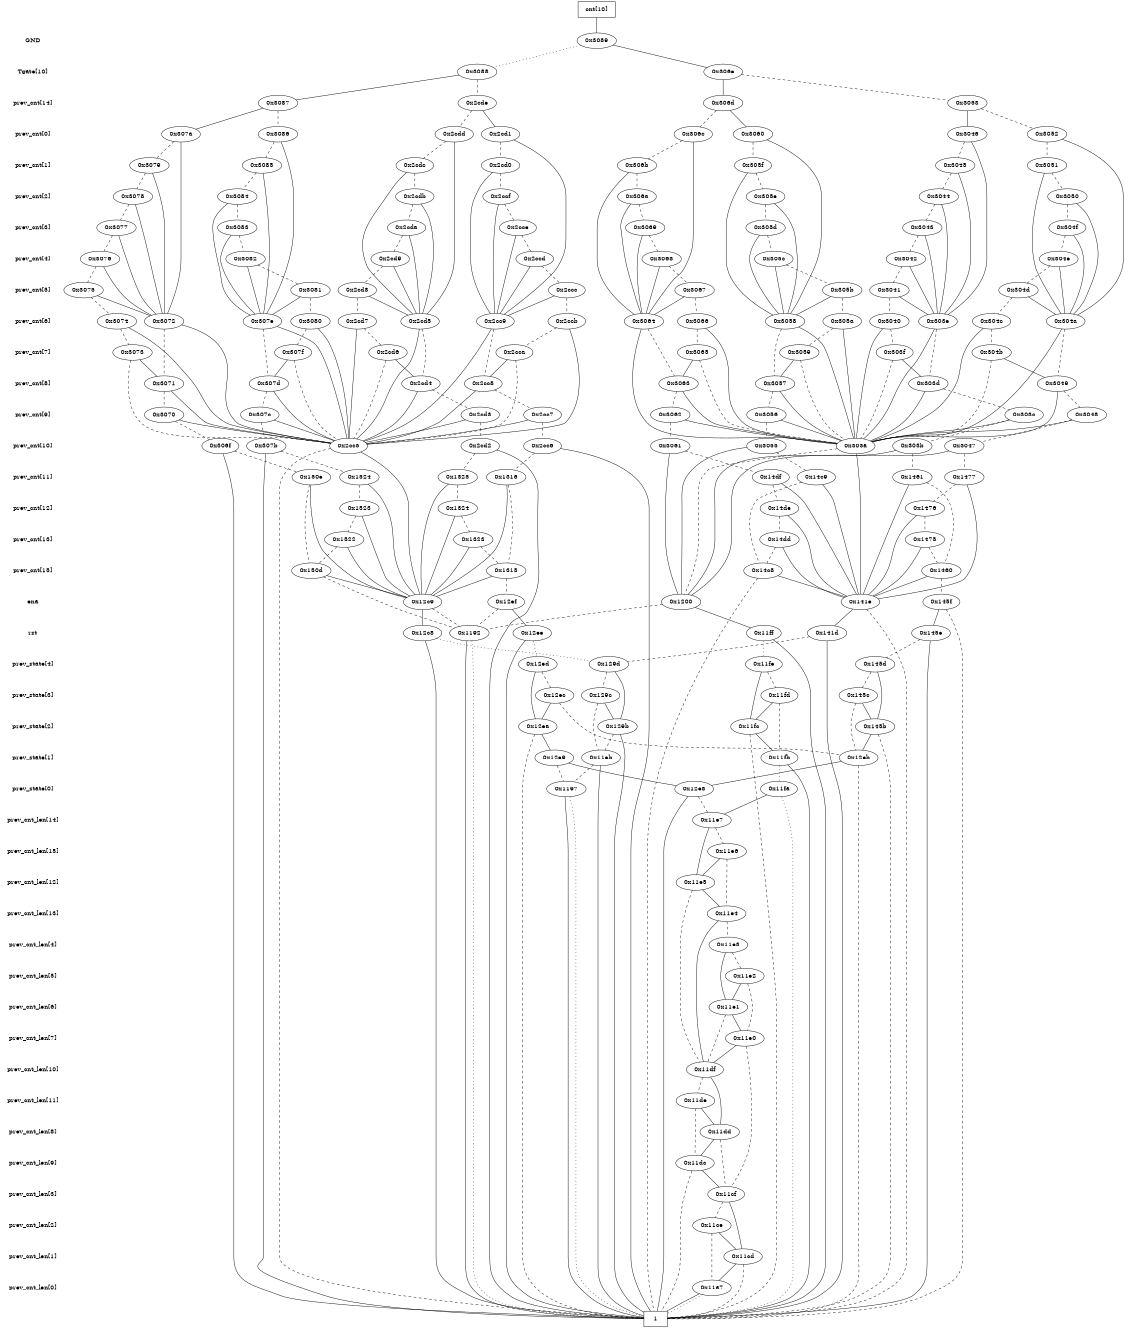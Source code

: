 digraph "DD" {
size = "7.5,10"
center = true;
edge [dir = none];
{ node [shape = plaintext];
  edge [style = invis];
  "CONST NODES" [style = invis];
" GND " -> " Tgate[10] " -> " prev_cnt[14] " -> " prev_cnt[0] " -> " prev_cnt[1] " -> " prev_cnt[2] " -> " prev_cnt[3] " -> " prev_cnt[4] " -> " prev_cnt[5] " -> " prev_cnt[6] " -> " prev_cnt[7] " -> " prev_cnt[8] " -> " prev_cnt[9] " -> " prev_cnt[10] " -> " prev_cnt[11] " -> " prev_cnt[12] " -> " prev_cnt[13] " -> " prev_cnt[15] " -> " ena " -> " rst " -> " prev_state[4] " -> " prev_state[3] " -> " prev_state[2] " -> " prev_state[1] " -> " prev_state[0] " -> " prev_cnt_len[14] " -> " prev_cnt_len[15] " -> " prev_cnt_len[12] " -> " prev_cnt_len[13] " -> " prev_cnt_len[4] " -> " prev_cnt_len[5] " -> " prev_cnt_len[6] " -> " prev_cnt_len[7] " -> " prev_cnt_len[10] " -> " prev_cnt_len[11] " -> " prev_cnt_len[8] " -> " prev_cnt_len[9] " -> " prev_cnt_len[3] " -> " prev_cnt_len[2] " -> " prev_cnt_len[1] " -> " prev_cnt_len[0] " -> "CONST NODES"; 
}
{ rank = same; node [shape = box]; edge [style = invis];
"  cnt[10]  "; }
{ rank = same; " GND ";
"0x3089";
}
{ rank = same; " Tgate[10] ";
"0x3088";
"0x306e";
}
{ rank = same; " prev_cnt[14] ";
"0x2cde";
"0x3087";
"0x306d";
"0x3053";
}
{ rank = same; " prev_cnt[0] ";
"0x307a";
"0x2cdd";
"0x3060";
"0x3046";
"0x3086";
"0x306c";
"0x2cd1";
"0x3052";
}
{ rank = same; " prev_cnt[1] ";
"0x3079";
"0x2cdc";
"0x305f";
"0x3045";
"0x3085";
"0x306b";
"0x2cd0";
"0x3051";
}
{ rank = same; " prev_cnt[2] ";
"0x3078";
"0x2cdb";
"0x305e";
"0x3044";
"0x3084";
"0x306a";
"0x2ccf";
"0x3050";
}
{ rank = same; " prev_cnt[3] ";
"0x3077";
"0x2cda";
"0x305d";
"0x3043";
"0x3083";
"0x3069";
"0x2cce";
"0x304f";
}
{ rank = same; " prev_cnt[4] ";
"0x3076";
"0x2cd9";
"0x305c";
"0x3042";
"0x3082";
"0x3068";
"0x2ccd";
"0x304e";
}
{ rank = same; " prev_cnt[5] ";
"0x3075";
"0x2cd8";
"0x305b";
"0x3041";
"0x3081";
"0x3067";
"0x2ccc";
"0x304d";
}
{ rank = same; " prev_cnt[6] ";
"0x2cd5";
"0x3058";
"0x2cd7";
"0x305a";
"0x303e";
"0x3040";
"0x3072";
"0x3074";
"0x3064";
"0x3066";
"0x304a";
"0x2cc9";
"0x304c";
"0x2ccb";
"0x307e";
"0x3080";
}
{ rank = same; " prev_cnt[7] ";
"0x2cca";
"0x2cd6";
"0x303f";
"0x304b";
"0x3073";
"0x3059";
"0x307f";
"0x3065";
}
{ rank = same; " prev_cnt[8] ";
"0x3057";
"0x303d";
"0x3071";
"0x3063";
"0x3049";
"0x2cc8";
"0x307d";
"0x2cd4";
}
{ rank = same; " prev_cnt[9] ";
"0x303c";
"0x3070";
"0x3062";
"0x3048";
"0x2cc7";
"0x307c";
"0x2cd3";
"0x3056";
}
{ rank = same; " prev_cnt[10] ";
"0x303a";
"0x3061";
"0x303b";
"0x2cd2";
"0x3055";
"0x307b";
"0x2cc5";
"0x306f";
"0x2cc6";
"0x3047";
}
{ rank = same; " prev_cnt[11] ";
"0x1325";
"0x1477";
"0x1524";
"0x14df";
"0x1461";
"0x150e";
"0x1316";
"0x14c9";
}
{ rank = same; " prev_cnt[12] ";
"0x1324";
"0x1476";
"0x1523";
"0x14de";
}
{ rank = same; " prev_cnt[13] ";
"0x1475";
"0x1522";
"0x1323";
"0x14dd";
}
{ rank = same; " prev_cnt[15] ";
"0x150d";
"0x1460";
"0x1315";
"0x14c8";
}
{ rank = same; " ena ";
"0x145f";
"0x141e";
"0x12c9";
"0x1200";
"0x12ef";
}
{ rank = same; " rst ";
"0x145e";
"0x12ee";
"0x1192";
"0x11ff";
"0x141d";
"0x12c8";
}
{ rank = same; " prev_state[4] ";
"0x129d";
"0x11fe";
"0x12ed";
"0x145d";
}
{ rank = same; " prev_state[3] ";
"0x129c";
"0x145c";
"0x11fd";
"0x12ec";
}
{ rank = same; " prev_state[2] ";
"0x11fc";
"0x129b";
"0x12ea";
"0x145b";
}
{ rank = same; " prev_state[1] ";
"0x12e9";
"0x12eb";
"0x11eb";
"0x11fb";
}
{ rank = same; " prev_state[0] ";
"0x11fa";
"0x12e8";
"0x1197";
}
{ rank = same; " prev_cnt_len[14] ";
"0x11e7";
}
{ rank = same; " prev_cnt_len[15] ";
"0x11e6";
}
{ rank = same; " prev_cnt_len[12] ";
"0x11e5";
}
{ rank = same; " prev_cnt_len[13] ";
"0x11e4";
}
{ rank = same; " prev_cnt_len[4] ";
"0x11e3";
}
{ rank = same; " prev_cnt_len[5] ";
"0x11e2";
}
{ rank = same; " prev_cnt_len[6] ";
"0x11e1";
}
{ rank = same; " prev_cnt_len[7] ";
"0x11e0";
}
{ rank = same; " prev_cnt_len[10] ";
"0x11df";
}
{ rank = same; " prev_cnt_len[11] ";
"0x11de";
}
{ rank = same; " prev_cnt_len[8] ";
"0x11dd";
}
{ rank = same; " prev_cnt_len[9] ";
"0x11dc";
}
{ rank = same; " prev_cnt_len[3] ";
"0x11cf";
}
{ rank = same; " prev_cnt_len[2] ";
"0x11ce";
}
{ rank = same; " prev_cnt_len[1] ";
"0x11cd";
}
{ rank = same; " prev_cnt_len[0] ";
"0x11a7";
}
{ rank = same; "CONST NODES";
{ node [shape = box]; "0x115b";
}
}
"  cnt[10]  " -> "0x3089" [style = solid];
"0x3089" -> "0x306e";
"0x3089" -> "0x3088" [style = dotted];
"0x3088" -> "0x3087";
"0x3088" -> "0x2cde" [style = dashed];
"0x306e" -> "0x306d";
"0x306e" -> "0x3053" [style = dashed];
"0x2cde" -> "0x2cd1";
"0x2cde" -> "0x2cdd" [style = dashed];
"0x3087" -> "0x307a";
"0x3087" -> "0x3086" [style = dashed];
"0x306d" -> "0x3060";
"0x306d" -> "0x306c" [style = dashed];
"0x3053" -> "0x3046";
"0x3053" -> "0x3052" [style = dashed];
"0x307a" -> "0x3072";
"0x307a" -> "0x3079" [style = dashed];
"0x2cdd" -> "0x2cd5";
"0x2cdd" -> "0x2cdc" [style = dashed];
"0x3060" -> "0x3058";
"0x3060" -> "0x305f" [style = dashed];
"0x3046" -> "0x303e";
"0x3046" -> "0x3045" [style = dashed];
"0x3086" -> "0x307e";
"0x3086" -> "0x3085" [style = dashed];
"0x306c" -> "0x3064";
"0x306c" -> "0x306b" [style = dashed];
"0x2cd1" -> "0x2cc9";
"0x2cd1" -> "0x2cd0" [style = dashed];
"0x3052" -> "0x304a";
"0x3052" -> "0x3051" [style = dashed];
"0x3079" -> "0x3072";
"0x3079" -> "0x3078" [style = dashed];
"0x2cdc" -> "0x2cd5";
"0x2cdc" -> "0x2cdb" [style = dashed];
"0x305f" -> "0x3058";
"0x305f" -> "0x305e" [style = dashed];
"0x3045" -> "0x303e";
"0x3045" -> "0x3044" [style = dashed];
"0x3085" -> "0x307e";
"0x3085" -> "0x3084" [style = dashed];
"0x306b" -> "0x3064";
"0x306b" -> "0x306a" [style = dashed];
"0x2cd0" -> "0x2cc9";
"0x2cd0" -> "0x2ccf" [style = dashed];
"0x3051" -> "0x304a";
"0x3051" -> "0x3050" [style = dashed];
"0x3078" -> "0x3072";
"0x3078" -> "0x3077" [style = dashed];
"0x2cdb" -> "0x2cd5";
"0x2cdb" -> "0x2cda" [style = dashed];
"0x305e" -> "0x3058";
"0x305e" -> "0x305d" [style = dashed];
"0x3044" -> "0x303e";
"0x3044" -> "0x3043" [style = dashed];
"0x3084" -> "0x307e";
"0x3084" -> "0x3083" [style = dashed];
"0x306a" -> "0x3064";
"0x306a" -> "0x3069" [style = dashed];
"0x2ccf" -> "0x2cc9";
"0x2ccf" -> "0x2cce" [style = dashed];
"0x3050" -> "0x304a";
"0x3050" -> "0x304f" [style = dashed];
"0x3077" -> "0x3072";
"0x3077" -> "0x3076" [style = dashed];
"0x2cda" -> "0x2cd5";
"0x2cda" -> "0x2cd9" [style = dashed];
"0x305d" -> "0x3058";
"0x305d" -> "0x305c" [style = dashed];
"0x3043" -> "0x303e";
"0x3043" -> "0x3042" [style = dashed];
"0x3083" -> "0x307e";
"0x3083" -> "0x3082" [style = dashed];
"0x3069" -> "0x3064";
"0x3069" -> "0x3068" [style = dashed];
"0x2cce" -> "0x2cc9";
"0x2cce" -> "0x2ccd" [style = dashed];
"0x304f" -> "0x304a";
"0x304f" -> "0x304e" [style = dashed];
"0x3076" -> "0x3072";
"0x3076" -> "0x3075" [style = dashed];
"0x2cd9" -> "0x2cd5";
"0x2cd9" -> "0x2cd8" [style = dashed];
"0x305c" -> "0x3058";
"0x305c" -> "0x305b" [style = dashed];
"0x3042" -> "0x303e";
"0x3042" -> "0x3041" [style = dashed];
"0x3082" -> "0x307e";
"0x3082" -> "0x3081" [style = dashed];
"0x3068" -> "0x3064";
"0x3068" -> "0x3067" [style = dashed];
"0x2ccd" -> "0x2cc9";
"0x2ccd" -> "0x2ccc" [style = dashed];
"0x304e" -> "0x304a";
"0x304e" -> "0x304d" [style = dashed];
"0x3075" -> "0x3072";
"0x3075" -> "0x3074" [style = dashed];
"0x2cd8" -> "0x2cd5";
"0x2cd8" -> "0x2cd7" [style = dashed];
"0x305b" -> "0x3058";
"0x305b" -> "0x305a" [style = dashed];
"0x3041" -> "0x303e";
"0x3041" -> "0x3040" [style = dashed];
"0x3081" -> "0x307e";
"0x3081" -> "0x3080" [style = dashed];
"0x3067" -> "0x3064";
"0x3067" -> "0x3066" [style = dashed];
"0x2ccc" -> "0x2cc9";
"0x2ccc" -> "0x2ccb" [style = dashed];
"0x304d" -> "0x304a";
"0x304d" -> "0x304c" [style = dashed];
"0x2cd5" -> "0x2cc5";
"0x2cd5" -> "0x2cd4" [style = dashed];
"0x3058" -> "0x303a";
"0x3058" -> "0x3057" [style = dashed];
"0x2cd7" -> "0x2cc5";
"0x2cd7" -> "0x2cd6" [style = dashed];
"0x305a" -> "0x303a";
"0x305a" -> "0x3059" [style = dashed];
"0x303e" -> "0x303a";
"0x303e" -> "0x303d" [style = dashed];
"0x3040" -> "0x303a";
"0x3040" -> "0x303f" [style = dashed];
"0x3072" -> "0x2cc5";
"0x3072" -> "0x3071" [style = dashed];
"0x3074" -> "0x2cc5";
"0x3074" -> "0x3073" [style = dashed];
"0x3064" -> "0x303a";
"0x3064" -> "0x3063" [style = dashed];
"0x3066" -> "0x303a";
"0x3066" -> "0x3065" [style = dashed];
"0x304a" -> "0x303a";
"0x304a" -> "0x3049" [style = dashed];
"0x2cc9" -> "0x2cc5";
"0x2cc9" -> "0x2cc8" [style = dashed];
"0x304c" -> "0x303a";
"0x304c" -> "0x304b" [style = dashed];
"0x2ccb" -> "0x2cc5";
"0x2ccb" -> "0x2cca" [style = dashed];
"0x307e" -> "0x2cc5";
"0x307e" -> "0x307d" [style = dashed];
"0x3080" -> "0x2cc5";
"0x3080" -> "0x307f" [style = dashed];
"0x2cca" -> "0x2cc8";
"0x2cca" -> "0x2cc5" [style = dashed];
"0x2cd6" -> "0x2cd4";
"0x2cd6" -> "0x2cc5" [style = dashed];
"0x303f" -> "0x303d";
"0x303f" -> "0x303a" [style = dashed];
"0x304b" -> "0x3049";
"0x304b" -> "0x303a" [style = dashed];
"0x3073" -> "0x3071";
"0x3073" -> "0x2cc5" [style = dashed];
"0x3059" -> "0x3057";
"0x3059" -> "0x303a" [style = dashed];
"0x307f" -> "0x307d";
"0x307f" -> "0x2cc5" [style = dashed];
"0x3065" -> "0x3063";
"0x3065" -> "0x303a" [style = dashed];
"0x3057" -> "0x303a";
"0x3057" -> "0x3056" [style = dashed];
"0x303d" -> "0x303a";
"0x303d" -> "0x303c" [style = dashed];
"0x3071" -> "0x2cc5";
"0x3071" -> "0x3070" [style = dashed];
"0x3063" -> "0x303a";
"0x3063" -> "0x3062" [style = dashed];
"0x3049" -> "0x303a";
"0x3049" -> "0x3048" [style = dashed];
"0x2cc8" -> "0x2cc5";
"0x2cc8" -> "0x2cc7" [style = dashed];
"0x307d" -> "0x2cc5";
"0x307d" -> "0x307c" [style = dashed];
"0x2cd4" -> "0x2cc5";
"0x2cd4" -> "0x2cd3" [style = dashed];
"0x303c" -> "0x303a";
"0x303c" -> "0x303b" [style = dashed];
"0x3070" -> "0x2cc5";
"0x3070" -> "0x306f" [style = dashed];
"0x3062" -> "0x303a";
"0x3062" -> "0x3061" [style = dashed];
"0x3048" -> "0x303a";
"0x3048" -> "0x3047" [style = dashed];
"0x2cc7" -> "0x2cc5";
"0x2cc7" -> "0x2cc6" [style = dashed];
"0x307c" -> "0x2cc5";
"0x307c" -> "0x307b" [style = dashed];
"0x2cd3" -> "0x2cc5";
"0x2cd3" -> "0x2cd2" [style = dashed];
"0x3056" -> "0x303a";
"0x3056" -> "0x3055" [style = dashed];
"0x303a" -> "0x141e";
"0x303a" -> "0x1200" [style = dashed];
"0x3061" -> "0x1200";
"0x3061" -> "0x14df" [style = dashed];
"0x303b" -> "0x1200";
"0x303b" -> "0x1461" [style = dashed];
"0x2cd2" -> "0x115b";
"0x2cd2" -> "0x1325" [style = dashed];
"0x3055" -> "0x1200";
"0x3055" -> "0x14c9" [style = dashed];
"0x307b" -> "0x115b";
"0x307b" -> "0x1524" [style = dashed];
"0x2cc5" -> "0x12c9";
"0x2cc5" -> "0x115b" [style = dashed];
"0x306f" -> "0x115b";
"0x306f" -> "0x150e" [style = dashed];
"0x2cc6" -> "0x115b";
"0x2cc6" -> "0x1316" [style = dashed];
"0x3047" -> "0x1200";
"0x3047" -> "0x1477" [style = dashed];
"0x1325" -> "0x12c9";
"0x1325" -> "0x1324" [style = dashed];
"0x1477" -> "0x141e";
"0x1477" -> "0x1476" [style = dashed];
"0x1524" -> "0x12c9";
"0x1524" -> "0x1523" [style = dashed];
"0x14df" -> "0x141e";
"0x14df" -> "0x14de" [style = dashed];
"0x1461" -> "0x141e";
"0x1461" -> "0x1460" [style = dashed];
"0x150e" -> "0x12c9";
"0x150e" -> "0x150d" [style = dashed];
"0x1316" -> "0x12c9";
"0x1316" -> "0x1315" [style = dashed];
"0x14c9" -> "0x141e";
"0x14c9" -> "0x14c8" [style = dashed];
"0x1324" -> "0x12c9";
"0x1324" -> "0x1323" [style = dashed];
"0x1476" -> "0x141e";
"0x1476" -> "0x1475" [style = dashed];
"0x1523" -> "0x12c9";
"0x1523" -> "0x1522" [style = dashed];
"0x14de" -> "0x141e";
"0x14de" -> "0x14dd" [style = dashed];
"0x1475" -> "0x141e";
"0x1475" -> "0x1460" [style = dashed];
"0x1522" -> "0x12c9";
"0x1522" -> "0x150d" [style = dashed];
"0x1323" -> "0x12c9";
"0x1323" -> "0x1315" [style = dashed];
"0x14dd" -> "0x141e";
"0x14dd" -> "0x14c8" [style = dashed];
"0x150d" -> "0x12c9";
"0x150d" -> "0x1192" [style = dashed];
"0x1460" -> "0x141e";
"0x1460" -> "0x145f" [style = dashed];
"0x1315" -> "0x12c9";
"0x1315" -> "0x12ef" [style = dashed];
"0x14c8" -> "0x141e";
"0x14c8" -> "0x115b" [style = dashed];
"0x145f" -> "0x145e";
"0x145f" -> "0x115b" [style = dashed];
"0x141e" -> "0x141d";
"0x141e" -> "0x115b" [style = dashed];
"0x12c9" -> "0x12c8";
"0x12c9" -> "0x1192" [style = dashed];
"0x1200" -> "0x11ff";
"0x1200" -> "0x1192" [style = dashed];
"0x12ef" -> "0x12ee";
"0x12ef" -> "0x1192" [style = dashed];
"0x145e" -> "0x115b";
"0x145e" -> "0x145d" [style = dashed];
"0x12ee" -> "0x115b";
"0x12ee" -> "0x12ed" [style = dotted];
"0x1192" -> "0x115b";
"0x1192" -> "0x115b" [style = dotted];
"0x11ff" -> "0x115b";
"0x11ff" -> "0x11fe" [style = dotted];
"0x141d" -> "0x115b";
"0x141d" -> "0x129d" [style = dashed];
"0x12c8" -> "0x115b";
"0x12c8" -> "0x129d" [style = dotted];
"0x129d" -> "0x129b";
"0x129d" -> "0x129c" [style = dashed];
"0x11fe" -> "0x11fc";
"0x11fe" -> "0x11fd" [style = dashed];
"0x12ed" -> "0x12ea";
"0x12ed" -> "0x12ec" [style = dashed];
"0x145d" -> "0x145b";
"0x145d" -> "0x145c" [style = dashed];
"0x129c" -> "0x129b";
"0x129c" -> "0x11eb" [style = dashed];
"0x145c" -> "0x145b";
"0x145c" -> "0x12eb" [style = dashed];
"0x11fd" -> "0x11fc";
"0x11fd" -> "0x11fb" [style = dashed];
"0x12ec" -> "0x12ea";
"0x12ec" -> "0x12eb" [style = dashed];
"0x11fc" -> "0x11fb";
"0x11fc" -> "0x115b" [style = dashed];
"0x129b" -> "0x115b";
"0x129b" -> "0x11eb" [style = dashed];
"0x12ea" -> "0x12e9";
"0x12ea" -> "0x115b" [style = dashed];
"0x145b" -> "0x12eb";
"0x145b" -> "0x115b" [style = dashed];
"0x12e9" -> "0x12e8";
"0x12e9" -> "0x1197" [style = dashed];
"0x12eb" -> "0x12e8";
"0x12eb" -> "0x115b" [style = dashed];
"0x11eb" -> "0x115b";
"0x11eb" -> "0x1197" [style = dashed];
"0x11fb" -> "0x115b";
"0x11fb" -> "0x11fa" [style = dotted];
"0x11fa" -> "0x11e7";
"0x11fa" -> "0x115b" [style = dotted];
"0x12e8" -> "0x115b";
"0x12e8" -> "0x11e7" [style = dashed];
"0x1197" -> "0x115b";
"0x1197" -> "0x115b" [style = dotted];
"0x11e7" -> "0x11e5";
"0x11e7" -> "0x11e6" [style = dashed];
"0x11e6" -> "0x11e5";
"0x11e6" -> "0x11e4" [style = dashed];
"0x11e5" -> "0x11e4";
"0x11e5" -> "0x11df" [style = dashed];
"0x11e4" -> "0x11df";
"0x11e4" -> "0x11e3" [style = dashed];
"0x11e3" -> "0x11e1";
"0x11e3" -> "0x11e2" [style = dashed];
"0x11e2" -> "0x11e1";
"0x11e2" -> "0x11e0" [style = dashed];
"0x11e1" -> "0x11e0";
"0x11e1" -> "0x11df" [style = dashed];
"0x11e0" -> "0x11df";
"0x11e0" -> "0x11cf" [style = dashed];
"0x11df" -> "0x11dd";
"0x11df" -> "0x11de" [style = dashed];
"0x11de" -> "0x11dd";
"0x11de" -> "0x11dc" [style = dashed];
"0x11dd" -> "0x11dc";
"0x11dd" -> "0x11cf" [style = dashed];
"0x11dc" -> "0x11cf";
"0x11dc" -> "0x115b" [style = dashed];
"0x11cf" -> "0x11cd";
"0x11cf" -> "0x11ce" [style = dashed];
"0x11ce" -> "0x11cd";
"0x11ce" -> "0x11a7" [style = dashed];
"0x11cd" -> "0x11a7";
"0x11cd" -> "0x115b" [style = dashed];
"0x11a7" -> "0x115b";
"0x11a7" -> "0x115b" [style = dotted];
"0x115b" [label = "1"];
}
